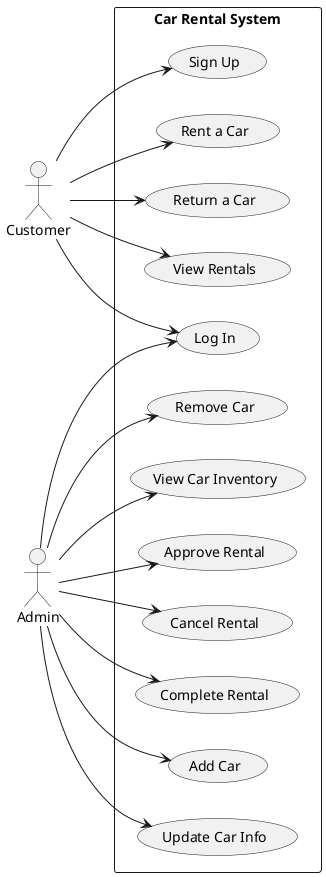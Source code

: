 @startuml
left to right direction
actor Customer
actor Admin
rectangle "Car Rental System" {
  usecase "Sign Up" as UC1
  usecase "Log In" as UC2
  usecase "Rent a Car" as UC3
  usecase "Return a Car" as UC4
  usecase "View Rentals" as UC5
  usecase "Add Car" as UC6
  usecase "Update Car Info" as UC7
  usecase "Remove Car" as UC8
  usecase "View Car Inventory" as UC9
  usecase "Approve Rental" as UC10
  usecase "Cancel Rental" as UC11
  usecase "Complete Rental" as UC12

  Customer --> UC1
  Customer --> UC2
  Customer --> UC3
  Customer --> UC4
  Customer --> UC5
  Admin --> UC2
  Admin --> UC6
  Admin --> UC7
  Admin --> UC8
  Admin --> UC9
  Admin --> UC10
  Admin --> UC11
  Admin --> UC12
}
@enduml
